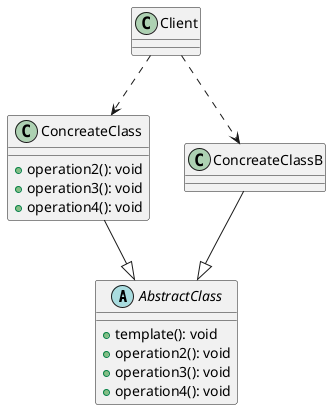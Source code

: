 @startuml
'https://plantuml.com/class-diagram

abstract class AbstractClass{
+ template(): void
+ operation2(): void
+ operation3(): void
+ operation4(): void
}
class ConcreateClass{
+ operation2(): void
+ operation3(): void
+ operation4(): void
}
class ConcreateClassB

ConcreateClass --|> AbstractClass
ConcreateClassB --|> AbstractClass

Client ..> ConcreateClassB
Client ..> ConcreateClass
@enduml